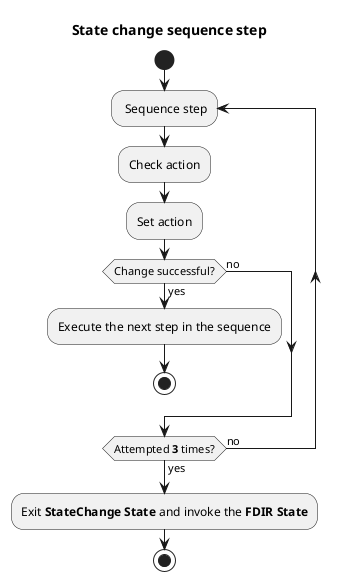 @startuml
title State change sequence step

start

repeat: Sequence step;
  :Check action;
  :Set action;
  if (Change successful?) then (yes)
    :Execute the next step in the sequence;
    stop
  else (no)
  endif
repeat while (Attempted **3** times?) is (no) not (yes)

:Exit **StateChange State** and invoke the **FDIR State**;

stop

@enduml